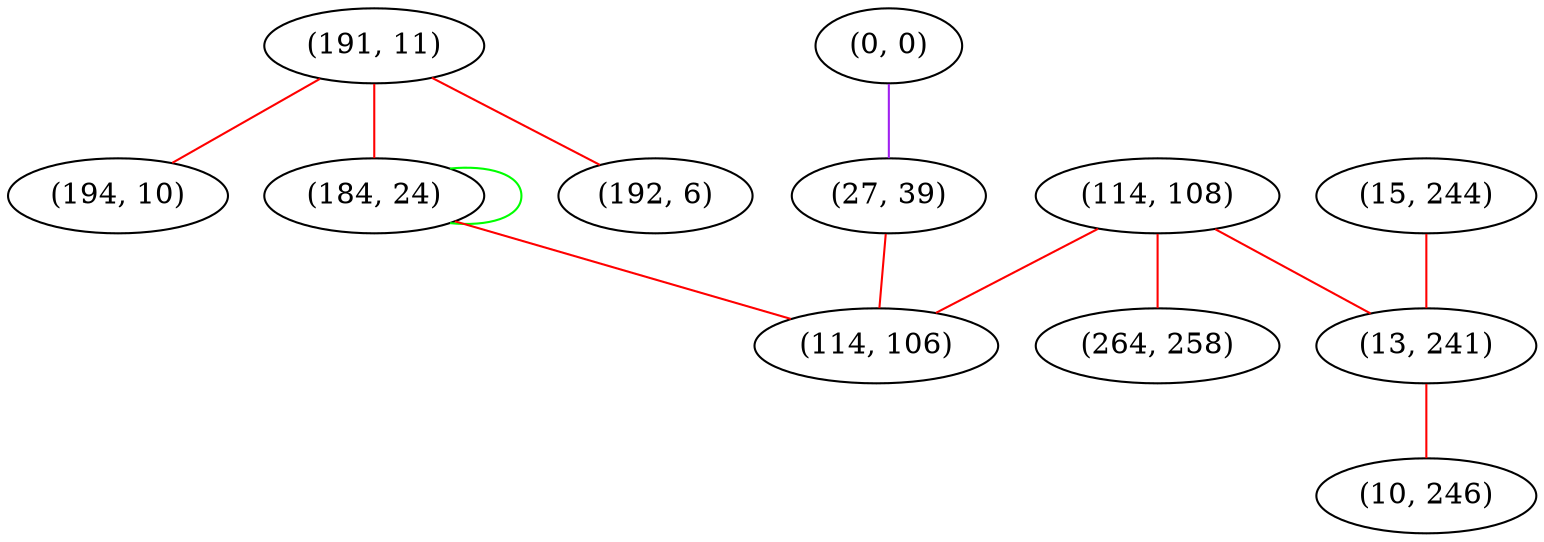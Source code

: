 graph "" {
"(191, 11)";
"(0, 0)";
"(114, 108)";
"(27, 39)";
"(15, 244)";
"(264, 258)";
"(194, 10)";
"(13, 241)";
"(184, 24)";
"(10, 246)";
"(192, 6)";
"(114, 106)";
"(191, 11)" -- "(192, 6)"  [color=red, key=0, weight=1];
"(191, 11)" -- "(184, 24)"  [color=red, key=0, weight=1];
"(191, 11)" -- "(194, 10)"  [color=red, key=0, weight=1];
"(0, 0)" -- "(27, 39)"  [color=purple, key=0, weight=4];
"(114, 108)" -- "(13, 241)"  [color=red, key=0, weight=1];
"(114, 108)" -- "(264, 258)"  [color=red, key=0, weight=1];
"(114, 108)" -- "(114, 106)"  [color=red, key=0, weight=1];
"(27, 39)" -- "(114, 106)"  [color=red, key=0, weight=1];
"(15, 244)" -- "(13, 241)"  [color=red, key=0, weight=1];
"(13, 241)" -- "(10, 246)"  [color=red, key=0, weight=1];
"(184, 24)" -- "(184, 24)"  [color=green, key=0, weight=2];
"(184, 24)" -- "(114, 106)"  [color=red, key=0, weight=1];
}
